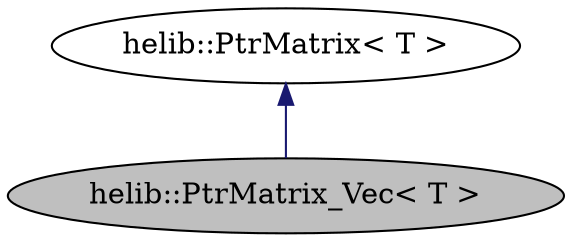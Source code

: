 digraph "helib::PtrMatrix_Vec&lt; T &gt;"
{
  N2 [label="helib::PtrMatrix_Vec\< T \>",color="black", fillcolor="grey75", style="filled", fontcolor="black"];
  N3 -> N2 [dir="back",color="midnightblue",style="solid"];
  N3 [label="helib::PtrMatrix\< T \>",color="black", fillcolor="white", style="filled",tooltip="An abstract class for an array of PtrVectors. "];
}
digraph "helib::PtrMatrix_Vec&lt; T &gt;"
{
  N0 [label="helib::PtrMatrix_Vec\< T \>",color="black", fillcolor="grey75", style="filled", fontcolor="black"];
  N1 -> N0 [dir="back",color="midnightblue",style="solid"];
  N1 [label="helib::PtrMatrix\< T \>",color="black", fillcolor="white", style="filled",tooltip="An abstract class for an array of PtrVectors. "];
}
